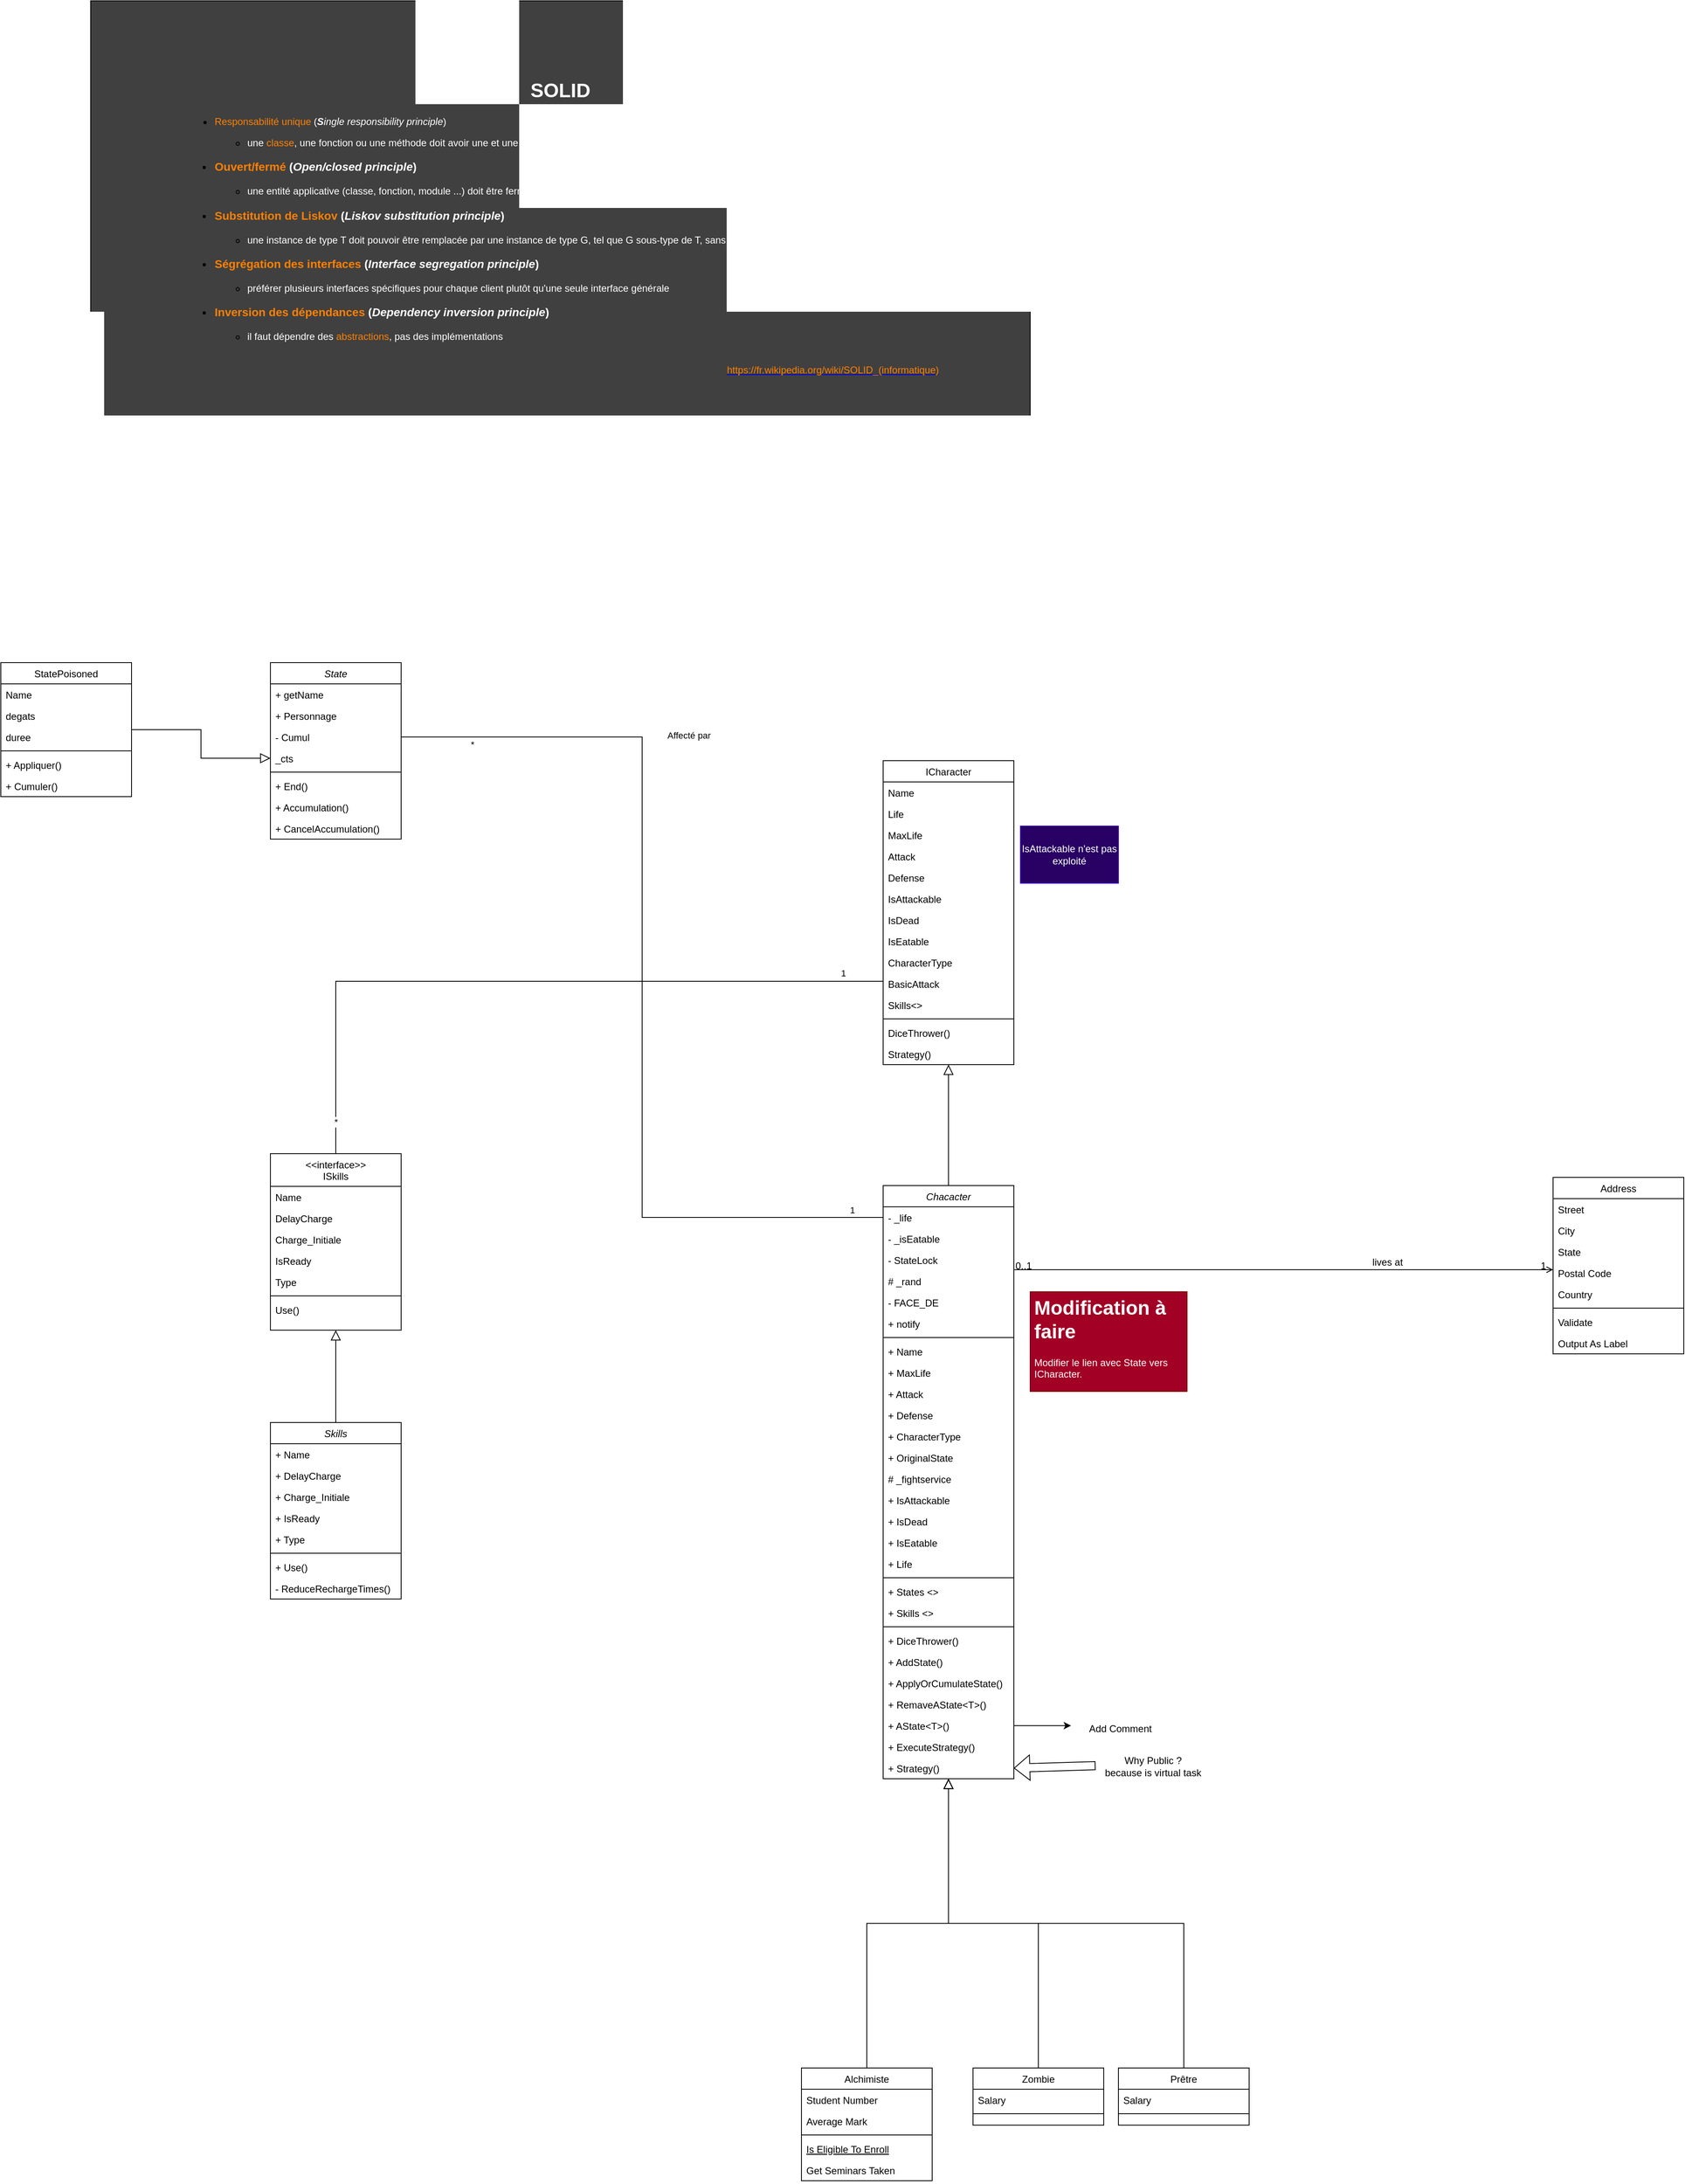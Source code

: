 <mxfile version="22.1.2" type="device">
  <diagram id="C5RBs43oDa-KdzZeNtuy" name="Page-1">
    <mxGraphModel dx="3836" dy="3455" grid="1" gridSize="10" guides="1" tooltips="1" connect="1" arrows="1" fold="1" page="1" pageScale="1" pageWidth="827" pageHeight="1169" math="0" shadow="0">
      <root>
        <mxCell id="WIyWlLk6GJQsqaUBKTNV-0" />
        <mxCell id="WIyWlLk6GJQsqaUBKTNV-1" parent="WIyWlLk6GJQsqaUBKTNV-0" />
        <mxCell id="AXBfavtcyhuS-jYSoyuH-62" value="" style="edgeStyle=orthogonalEdgeStyle;rounded=0;orthogonalLoop=1;jettySize=auto;html=1;endArrow=block;endFill=0;startArrow=none;startFill=0;endSize=10;" parent="WIyWlLk6GJQsqaUBKTNV-1" source="zkfFHV4jXpPFQw0GAbJ--0" target="AXBfavtcyhuS-jYSoyuH-56" edge="1">
          <mxGeometry relative="1" as="geometry" />
        </mxCell>
        <mxCell id="zkfFHV4jXpPFQw0GAbJ--0" value="Chacacter" style="swimlane;fontStyle=2;align=center;verticalAlign=top;childLayout=stackLayout;horizontal=1;startSize=26;horizontalStack=0;resizeParent=1;resizeLast=0;collapsible=1;marginBottom=0;rounded=0;shadow=0;strokeWidth=1;" parent="WIyWlLk6GJQsqaUBKTNV-1" vertex="1">
          <mxGeometry x="220" y="120" width="160" height="726" as="geometry">
            <mxRectangle x="230" y="140" width="160" height="26" as="alternateBounds" />
          </mxGeometry>
        </mxCell>
        <mxCell id="zkfFHV4jXpPFQw0GAbJ--1" value="- _life" style="text;align=left;verticalAlign=top;spacingLeft=4;spacingRight=4;overflow=hidden;rotatable=0;points=[[0,0.5],[1,0.5]];portConstraint=eastwest;" parent="zkfFHV4jXpPFQw0GAbJ--0" vertex="1">
          <mxGeometry y="26" width="160" height="26" as="geometry" />
        </mxCell>
        <mxCell id="zkfFHV4jXpPFQw0GAbJ--2" value="- _isEatable" style="text;align=left;verticalAlign=top;spacingLeft=4;spacingRight=4;overflow=hidden;rotatable=0;points=[[0,0.5],[1,0.5]];portConstraint=eastwest;rounded=0;shadow=0;html=0;" parent="zkfFHV4jXpPFQw0GAbJ--0" vertex="1">
          <mxGeometry y="52" width="160" height="26" as="geometry" />
        </mxCell>
        <mxCell id="zkfFHV4jXpPFQw0GAbJ--3" value="- StateLock " style="text;align=left;verticalAlign=top;spacingLeft=4;spacingRight=4;overflow=hidden;rotatable=0;points=[[0,0.5],[1,0.5]];portConstraint=eastwest;rounded=0;shadow=0;html=0;" parent="zkfFHV4jXpPFQw0GAbJ--0" vertex="1">
          <mxGeometry y="78" width="160" height="26" as="geometry" />
        </mxCell>
        <mxCell id="BHYBUzJ8okC1W6icyGcX-32" value="# _rand" style="text;align=left;verticalAlign=top;spacingLeft=4;spacingRight=4;overflow=hidden;rotatable=0;points=[[0,0.5],[1,0.5]];portConstraint=eastwest;rounded=0;shadow=0;html=0;" parent="zkfFHV4jXpPFQw0GAbJ--0" vertex="1">
          <mxGeometry y="104" width="160" height="26" as="geometry" />
        </mxCell>
        <mxCell id="BHYBUzJ8okC1W6icyGcX-33" value="- FACE_DE" style="text;align=left;verticalAlign=top;spacingLeft=4;spacingRight=4;overflow=hidden;rotatable=0;points=[[0,0.5],[1,0.5]];portConstraint=eastwest;rounded=0;shadow=0;html=0;" parent="zkfFHV4jXpPFQw0GAbJ--0" vertex="1">
          <mxGeometry y="130" width="160" height="26" as="geometry" />
        </mxCell>
        <mxCell id="BHYBUzJ8okC1W6icyGcX-34" value="+ notify" style="text;align=left;verticalAlign=top;spacingLeft=4;spacingRight=4;overflow=hidden;rotatable=0;points=[[0,0.5],[1,0.5]];portConstraint=eastwest;rounded=0;shadow=0;html=0;" parent="zkfFHV4jXpPFQw0GAbJ--0" vertex="1">
          <mxGeometry y="156" width="160" height="26" as="geometry" />
        </mxCell>
        <mxCell id="zkfFHV4jXpPFQw0GAbJ--4" value="" style="line;html=1;strokeWidth=1;align=left;verticalAlign=middle;spacingTop=-1;spacingLeft=3;spacingRight=3;rotatable=0;labelPosition=right;points=[];portConstraint=eastwest;" parent="zkfFHV4jXpPFQw0GAbJ--0" vertex="1">
          <mxGeometry y="182" width="160" height="8" as="geometry" />
        </mxCell>
        <mxCell id="BHYBUzJ8okC1W6icyGcX-35" value="+ Name" style="text;align=left;verticalAlign=top;spacingLeft=4;spacingRight=4;overflow=hidden;rotatable=0;points=[[0,0.5],[1,0.5]];portConstraint=eastwest;rounded=0;shadow=0;html=0;" parent="zkfFHV4jXpPFQw0GAbJ--0" vertex="1">
          <mxGeometry y="190" width="160" height="26" as="geometry" />
        </mxCell>
        <mxCell id="BHYBUzJ8okC1W6icyGcX-37" value="+ MaxLife" style="text;align=left;verticalAlign=top;spacingLeft=4;spacingRight=4;overflow=hidden;rotatable=0;points=[[0,0.5],[1,0.5]];portConstraint=eastwest;rounded=0;shadow=0;html=0;" parent="zkfFHV4jXpPFQw0GAbJ--0" vertex="1">
          <mxGeometry y="216" width="160" height="26" as="geometry" />
        </mxCell>
        <mxCell id="BHYBUzJ8okC1W6icyGcX-39" value="+ Attack" style="text;align=left;verticalAlign=top;spacingLeft=4;spacingRight=4;overflow=hidden;rotatable=0;points=[[0,0.5],[1,0.5]];portConstraint=eastwest;rounded=0;shadow=0;html=0;" parent="zkfFHV4jXpPFQw0GAbJ--0" vertex="1">
          <mxGeometry y="242" width="160" height="26" as="geometry" />
        </mxCell>
        <mxCell id="BHYBUzJ8okC1W6icyGcX-40" value="+ Defense" style="text;align=left;verticalAlign=top;spacingLeft=4;spacingRight=4;overflow=hidden;rotatable=0;points=[[0,0.5],[1,0.5]];portConstraint=eastwest;rounded=0;shadow=0;html=0;" parent="zkfFHV4jXpPFQw0GAbJ--0" vertex="1">
          <mxGeometry y="268" width="160" height="26" as="geometry" />
        </mxCell>
        <mxCell id="BHYBUzJ8okC1W6icyGcX-41" value="+ CharacterType" style="text;align=left;verticalAlign=top;spacingLeft=4;spacingRight=4;overflow=hidden;rotatable=0;points=[[0,0.5],[1,0.5]];portConstraint=eastwest;rounded=0;shadow=0;html=0;" parent="zkfFHV4jXpPFQw0GAbJ--0" vertex="1">
          <mxGeometry y="294" width="160" height="26" as="geometry" />
        </mxCell>
        <mxCell id="BHYBUzJ8okC1W6icyGcX-43" value="+ OriginalState" style="text;align=left;verticalAlign=top;spacingLeft=4;spacingRight=4;overflow=hidden;rotatable=0;points=[[0,0.5],[1,0.5]];portConstraint=eastwest;rounded=0;shadow=0;html=0;" parent="zkfFHV4jXpPFQw0GAbJ--0" vertex="1">
          <mxGeometry y="320" width="160" height="26" as="geometry" />
        </mxCell>
        <mxCell id="BHYBUzJ8okC1W6icyGcX-44" value="# _fightservice" style="text;align=left;verticalAlign=top;spacingLeft=4;spacingRight=4;overflow=hidden;rotatable=0;points=[[0,0.5],[1,0.5]];portConstraint=eastwest;rounded=0;shadow=0;html=0;" parent="zkfFHV4jXpPFQw0GAbJ--0" vertex="1">
          <mxGeometry y="346" width="160" height="26" as="geometry" />
        </mxCell>
        <mxCell id="BHYBUzJ8okC1W6icyGcX-45" value="+ IsAttackable" style="text;align=left;verticalAlign=top;spacingLeft=4;spacingRight=4;overflow=hidden;rotatable=0;points=[[0,0.5],[1,0.5]];portConstraint=eastwest;rounded=0;shadow=0;html=0;" parent="zkfFHV4jXpPFQw0GAbJ--0" vertex="1">
          <mxGeometry y="372" width="160" height="26" as="geometry" />
        </mxCell>
        <mxCell id="BHYBUzJ8okC1W6icyGcX-46" value="+ IsDead" style="text;align=left;verticalAlign=top;spacingLeft=4;spacingRight=4;overflow=hidden;rotatable=0;points=[[0,0.5],[1,0.5]];portConstraint=eastwest;rounded=0;shadow=0;html=0;" parent="zkfFHV4jXpPFQw0GAbJ--0" vertex="1">
          <mxGeometry y="398" width="160" height="26" as="geometry" />
        </mxCell>
        <mxCell id="BHYBUzJ8okC1W6icyGcX-47" value="+ IsEatable" style="text;align=left;verticalAlign=top;spacingLeft=4;spacingRight=4;overflow=hidden;rotatable=0;points=[[0,0.5],[1,0.5]];portConstraint=eastwest;rounded=0;shadow=0;html=0;" parent="zkfFHV4jXpPFQw0GAbJ--0" vertex="1">
          <mxGeometry y="424" width="160" height="26" as="geometry" />
        </mxCell>
        <mxCell id="BHYBUzJ8okC1W6icyGcX-48" value="+ Life" style="text;align=left;verticalAlign=top;spacingLeft=4;spacingRight=4;overflow=hidden;rotatable=0;points=[[0,0.5],[1,0.5]];portConstraint=eastwest;rounded=0;shadow=0;html=0;" parent="zkfFHV4jXpPFQw0GAbJ--0" vertex="1">
          <mxGeometry y="450" width="160" height="26" as="geometry" />
        </mxCell>
        <mxCell id="BHYBUzJ8okC1W6icyGcX-49" value="" style="line;html=1;strokeWidth=1;align=left;verticalAlign=middle;spacingTop=-1;spacingLeft=3;spacingRight=3;rotatable=0;labelPosition=right;points=[];portConstraint=eastwest;" parent="zkfFHV4jXpPFQw0GAbJ--0" vertex="1">
          <mxGeometry y="476" width="160" height="8" as="geometry" />
        </mxCell>
        <mxCell id="BHYBUzJ8okC1W6icyGcX-50" value="+ States &lt;&gt;" style="text;align=left;verticalAlign=top;spacingLeft=4;spacingRight=4;overflow=hidden;rotatable=0;points=[[0,0.5],[1,0.5]];portConstraint=eastwest;rounded=0;shadow=0;html=0;" parent="zkfFHV4jXpPFQw0GAbJ--0" vertex="1">
          <mxGeometry y="484" width="160" height="26" as="geometry" />
        </mxCell>
        <mxCell id="BHYBUzJ8okC1W6icyGcX-51" value="+ Skills &lt;&gt;" style="text;align=left;verticalAlign=top;spacingLeft=4;spacingRight=4;overflow=hidden;rotatable=0;points=[[0,0.5],[1,0.5]];portConstraint=eastwest;rounded=0;shadow=0;html=0;" parent="zkfFHV4jXpPFQw0GAbJ--0" vertex="1">
          <mxGeometry y="510" width="160" height="26" as="geometry" />
        </mxCell>
        <mxCell id="BHYBUzJ8okC1W6icyGcX-36" value="" style="line;html=1;strokeWidth=1;align=left;verticalAlign=middle;spacingTop=-1;spacingLeft=3;spacingRight=3;rotatable=0;labelPosition=right;points=[];portConstraint=eastwest;" parent="zkfFHV4jXpPFQw0GAbJ--0" vertex="1">
          <mxGeometry y="536" width="160" height="8" as="geometry" />
        </mxCell>
        <mxCell id="BHYBUzJ8okC1W6icyGcX-53" value="+ DiceThrower()" style="text;align=left;verticalAlign=top;spacingLeft=4;spacingRight=4;overflow=hidden;rotatable=0;points=[[0,0.5],[1,0.5]];portConstraint=eastwest;" parent="zkfFHV4jXpPFQw0GAbJ--0" vertex="1">
          <mxGeometry y="544" width="160" height="26" as="geometry" />
        </mxCell>
        <mxCell id="BHYBUzJ8okC1W6icyGcX-52" value="+ AddState()" style="text;align=left;verticalAlign=top;spacingLeft=4;spacingRight=4;overflow=hidden;rotatable=0;points=[[0,0.5],[1,0.5]];portConstraint=eastwest;rounded=0;shadow=0;html=0;" parent="zkfFHV4jXpPFQw0GAbJ--0" vertex="1">
          <mxGeometry y="570" width="160" height="26" as="geometry" />
        </mxCell>
        <mxCell id="BHYBUzJ8okC1W6icyGcX-54" value="+ ApplyOrCumulateState()" style="text;align=left;verticalAlign=top;spacingLeft=4;spacingRight=4;overflow=hidden;rotatable=0;points=[[0,0.5],[1,0.5]];portConstraint=eastwest;rounded=0;shadow=0;html=0;" parent="zkfFHV4jXpPFQw0GAbJ--0" vertex="1">
          <mxGeometry y="596" width="160" height="26" as="geometry" />
        </mxCell>
        <mxCell id="BHYBUzJ8okC1W6icyGcX-55" value="+ RemaveAState&lt;T&gt;()" style="text;align=left;verticalAlign=top;spacingLeft=4;spacingRight=4;overflow=hidden;rotatable=0;points=[[0,0.5],[1,0.5]];portConstraint=eastwest;rounded=0;shadow=0;html=0;" parent="zkfFHV4jXpPFQw0GAbJ--0" vertex="1">
          <mxGeometry y="622" width="160" height="26" as="geometry" />
        </mxCell>
        <mxCell id="BHYBUzJ8okC1W6icyGcX-56" value="+ AState&lt;T&gt;()" style="text;align=left;verticalAlign=top;spacingLeft=4;spacingRight=4;overflow=hidden;rotatable=0;points=[[0,0.5],[1,0.5]];portConstraint=eastwest;rounded=0;shadow=0;html=0;" parent="zkfFHV4jXpPFQw0GAbJ--0" vertex="1">
          <mxGeometry y="648" width="160" height="26" as="geometry" />
        </mxCell>
        <mxCell id="BHYBUzJ8okC1W6icyGcX-57" value="+ ExecuteStrategy()" style="text;align=left;verticalAlign=top;spacingLeft=4;spacingRight=4;overflow=hidden;rotatable=0;points=[[0,0.5],[1,0.5]];portConstraint=eastwest;rounded=0;shadow=0;html=0;" parent="zkfFHV4jXpPFQw0GAbJ--0" vertex="1">
          <mxGeometry y="674" width="160" height="26" as="geometry" />
        </mxCell>
        <mxCell id="BHYBUzJ8okC1W6icyGcX-58" value="+ Strategy()" style="text;align=left;verticalAlign=top;spacingLeft=4;spacingRight=4;overflow=hidden;rotatable=0;points=[[0,0.5],[1,0.5]];portConstraint=eastwest;rounded=0;shadow=0;html=0;" parent="zkfFHV4jXpPFQw0GAbJ--0" vertex="1">
          <mxGeometry y="700" width="160" height="26" as="geometry" />
        </mxCell>
        <mxCell id="zkfFHV4jXpPFQw0GAbJ--6" value="Alchimiste" style="swimlane;fontStyle=0;align=center;verticalAlign=top;childLayout=stackLayout;horizontal=1;startSize=26;horizontalStack=0;resizeParent=1;resizeLast=0;collapsible=1;marginBottom=0;rounded=0;shadow=0;strokeWidth=1;" parent="WIyWlLk6GJQsqaUBKTNV-1" vertex="1">
          <mxGeometry x="120" y="1200" width="160" height="138" as="geometry">
            <mxRectangle x="130" y="380" width="160" height="26" as="alternateBounds" />
          </mxGeometry>
        </mxCell>
        <mxCell id="zkfFHV4jXpPFQw0GAbJ--7" value="Student Number" style="text;align=left;verticalAlign=top;spacingLeft=4;spacingRight=4;overflow=hidden;rotatable=0;points=[[0,0.5],[1,0.5]];portConstraint=eastwest;" parent="zkfFHV4jXpPFQw0GAbJ--6" vertex="1">
          <mxGeometry y="26" width="160" height="26" as="geometry" />
        </mxCell>
        <mxCell id="zkfFHV4jXpPFQw0GAbJ--8" value="Average Mark" style="text;align=left;verticalAlign=top;spacingLeft=4;spacingRight=4;overflow=hidden;rotatable=0;points=[[0,0.5],[1,0.5]];portConstraint=eastwest;rounded=0;shadow=0;html=0;" parent="zkfFHV4jXpPFQw0GAbJ--6" vertex="1">
          <mxGeometry y="52" width="160" height="26" as="geometry" />
        </mxCell>
        <mxCell id="zkfFHV4jXpPFQw0GAbJ--9" value="" style="line;html=1;strokeWidth=1;align=left;verticalAlign=middle;spacingTop=-1;spacingLeft=3;spacingRight=3;rotatable=0;labelPosition=right;points=[];portConstraint=eastwest;" parent="zkfFHV4jXpPFQw0GAbJ--6" vertex="1">
          <mxGeometry y="78" width="160" height="8" as="geometry" />
        </mxCell>
        <mxCell id="zkfFHV4jXpPFQw0GAbJ--10" value="Is Eligible To Enroll" style="text;align=left;verticalAlign=top;spacingLeft=4;spacingRight=4;overflow=hidden;rotatable=0;points=[[0,0.5],[1,0.5]];portConstraint=eastwest;fontStyle=4" parent="zkfFHV4jXpPFQw0GAbJ--6" vertex="1">
          <mxGeometry y="86" width="160" height="26" as="geometry" />
        </mxCell>
        <mxCell id="zkfFHV4jXpPFQw0GAbJ--11" value="Get Seminars Taken" style="text;align=left;verticalAlign=top;spacingLeft=4;spacingRight=4;overflow=hidden;rotatable=0;points=[[0,0.5],[1,0.5]];portConstraint=eastwest;" parent="zkfFHV4jXpPFQw0GAbJ--6" vertex="1">
          <mxGeometry y="112" width="160" height="26" as="geometry" />
        </mxCell>
        <mxCell id="zkfFHV4jXpPFQw0GAbJ--12" value="" style="endArrow=block;endSize=10;endFill=0;shadow=0;strokeWidth=1;rounded=0;edgeStyle=elbowEdgeStyle;elbow=vertical;" parent="WIyWlLk6GJQsqaUBKTNV-1" source="zkfFHV4jXpPFQw0GAbJ--6" target="zkfFHV4jXpPFQw0GAbJ--0" edge="1">
          <mxGeometry width="160" relative="1" as="geometry">
            <mxPoint x="200" y="203" as="sourcePoint" />
            <mxPoint x="200" y="203" as="targetPoint" />
          </mxGeometry>
        </mxCell>
        <mxCell id="zkfFHV4jXpPFQw0GAbJ--13" value="Zombie" style="swimlane;fontStyle=0;align=center;verticalAlign=top;childLayout=stackLayout;horizontal=1;startSize=26;horizontalStack=0;resizeParent=1;resizeLast=0;collapsible=1;marginBottom=0;rounded=0;shadow=0;strokeWidth=1;" parent="WIyWlLk6GJQsqaUBKTNV-1" vertex="1">
          <mxGeometry x="330" y="1200" width="160" height="70" as="geometry">
            <mxRectangle x="340" y="380" width="170" height="26" as="alternateBounds" />
          </mxGeometry>
        </mxCell>
        <mxCell id="zkfFHV4jXpPFQw0GAbJ--14" value="Salary" style="text;align=left;verticalAlign=top;spacingLeft=4;spacingRight=4;overflow=hidden;rotatable=0;points=[[0,0.5],[1,0.5]];portConstraint=eastwest;" parent="zkfFHV4jXpPFQw0GAbJ--13" vertex="1">
          <mxGeometry y="26" width="160" height="26" as="geometry" />
        </mxCell>
        <mxCell id="zkfFHV4jXpPFQw0GAbJ--15" value="" style="line;html=1;strokeWidth=1;align=left;verticalAlign=middle;spacingTop=-1;spacingLeft=3;spacingRight=3;rotatable=0;labelPosition=right;points=[];portConstraint=eastwest;" parent="zkfFHV4jXpPFQw0GAbJ--13" vertex="1">
          <mxGeometry y="52" width="160" height="8" as="geometry" />
        </mxCell>
        <mxCell id="zkfFHV4jXpPFQw0GAbJ--16" value="" style="endArrow=block;endSize=10;endFill=0;shadow=0;strokeWidth=1;rounded=0;edgeStyle=elbowEdgeStyle;elbow=vertical;" parent="WIyWlLk6GJQsqaUBKTNV-1" source="zkfFHV4jXpPFQw0GAbJ--13" target="zkfFHV4jXpPFQw0GAbJ--0" edge="1">
          <mxGeometry width="160" relative="1" as="geometry">
            <mxPoint x="210" y="373" as="sourcePoint" />
            <mxPoint x="310" y="271" as="targetPoint" />
          </mxGeometry>
        </mxCell>
        <mxCell id="zkfFHV4jXpPFQw0GAbJ--17" value="Address" style="swimlane;fontStyle=0;align=center;verticalAlign=top;childLayout=stackLayout;horizontal=1;startSize=26;horizontalStack=0;resizeParent=1;resizeLast=0;collapsible=1;marginBottom=0;rounded=0;shadow=0;strokeWidth=1;" parent="WIyWlLk6GJQsqaUBKTNV-1" vertex="1">
          <mxGeometry x="1040" y="110" width="160" height="216" as="geometry">
            <mxRectangle x="550" y="140" width="160" height="26" as="alternateBounds" />
          </mxGeometry>
        </mxCell>
        <mxCell id="zkfFHV4jXpPFQw0GAbJ--18" value="Street" style="text;align=left;verticalAlign=top;spacingLeft=4;spacingRight=4;overflow=hidden;rotatable=0;points=[[0,0.5],[1,0.5]];portConstraint=eastwest;" parent="zkfFHV4jXpPFQw0GAbJ--17" vertex="1">
          <mxGeometry y="26" width="160" height="26" as="geometry" />
        </mxCell>
        <mxCell id="zkfFHV4jXpPFQw0GAbJ--19" value="City" style="text;align=left;verticalAlign=top;spacingLeft=4;spacingRight=4;overflow=hidden;rotatable=0;points=[[0,0.5],[1,0.5]];portConstraint=eastwest;rounded=0;shadow=0;html=0;" parent="zkfFHV4jXpPFQw0GAbJ--17" vertex="1">
          <mxGeometry y="52" width="160" height="26" as="geometry" />
        </mxCell>
        <mxCell id="zkfFHV4jXpPFQw0GAbJ--20" value="State" style="text;align=left;verticalAlign=top;spacingLeft=4;spacingRight=4;overflow=hidden;rotatable=0;points=[[0,0.5],[1,0.5]];portConstraint=eastwest;rounded=0;shadow=0;html=0;" parent="zkfFHV4jXpPFQw0GAbJ--17" vertex="1">
          <mxGeometry y="78" width="160" height="26" as="geometry" />
        </mxCell>
        <mxCell id="zkfFHV4jXpPFQw0GAbJ--21" value="Postal Code" style="text;align=left;verticalAlign=top;spacingLeft=4;spacingRight=4;overflow=hidden;rotatable=0;points=[[0,0.5],[1,0.5]];portConstraint=eastwest;rounded=0;shadow=0;html=0;" parent="zkfFHV4jXpPFQw0GAbJ--17" vertex="1">
          <mxGeometry y="104" width="160" height="26" as="geometry" />
        </mxCell>
        <mxCell id="zkfFHV4jXpPFQw0GAbJ--22" value="Country" style="text;align=left;verticalAlign=top;spacingLeft=4;spacingRight=4;overflow=hidden;rotatable=0;points=[[0,0.5],[1,0.5]];portConstraint=eastwest;rounded=0;shadow=0;html=0;" parent="zkfFHV4jXpPFQw0GAbJ--17" vertex="1">
          <mxGeometry y="130" width="160" height="26" as="geometry" />
        </mxCell>
        <mxCell id="zkfFHV4jXpPFQw0GAbJ--23" value="" style="line;html=1;strokeWidth=1;align=left;verticalAlign=middle;spacingTop=-1;spacingLeft=3;spacingRight=3;rotatable=0;labelPosition=right;points=[];portConstraint=eastwest;" parent="zkfFHV4jXpPFQw0GAbJ--17" vertex="1">
          <mxGeometry y="156" width="160" height="8" as="geometry" />
        </mxCell>
        <mxCell id="zkfFHV4jXpPFQw0GAbJ--24" value="Validate" style="text;align=left;verticalAlign=top;spacingLeft=4;spacingRight=4;overflow=hidden;rotatable=0;points=[[0,0.5],[1,0.5]];portConstraint=eastwest;" parent="zkfFHV4jXpPFQw0GAbJ--17" vertex="1">
          <mxGeometry y="164" width="160" height="26" as="geometry" />
        </mxCell>
        <mxCell id="zkfFHV4jXpPFQw0GAbJ--25" value="Output As Label" style="text;align=left;verticalAlign=top;spacingLeft=4;spacingRight=4;overflow=hidden;rotatable=0;points=[[0,0.5],[1,0.5]];portConstraint=eastwest;" parent="zkfFHV4jXpPFQw0GAbJ--17" vertex="1">
          <mxGeometry y="190" width="160" height="26" as="geometry" />
        </mxCell>
        <mxCell id="zkfFHV4jXpPFQw0GAbJ--26" value="" style="endArrow=open;shadow=0;strokeWidth=1;rounded=0;endFill=1;edgeStyle=elbowEdgeStyle;elbow=vertical;" parent="WIyWlLk6GJQsqaUBKTNV-1" source="zkfFHV4jXpPFQw0GAbJ--0" target="zkfFHV4jXpPFQw0GAbJ--17" edge="1">
          <mxGeometry x="0.5" y="41" relative="1" as="geometry">
            <mxPoint x="380" y="192" as="sourcePoint" />
            <mxPoint x="540" y="192" as="targetPoint" />
            <mxPoint x="-40" y="32" as="offset" />
          </mxGeometry>
        </mxCell>
        <mxCell id="zkfFHV4jXpPFQw0GAbJ--27" value="0..1" style="resizable=0;align=left;verticalAlign=bottom;labelBackgroundColor=none;fontSize=12;" parent="zkfFHV4jXpPFQw0GAbJ--26" connectable="0" vertex="1">
          <mxGeometry x="-1" relative="1" as="geometry">
            <mxPoint y="4" as="offset" />
          </mxGeometry>
        </mxCell>
        <mxCell id="zkfFHV4jXpPFQw0GAbJ--28" value="1" style="resizable=0;align=right;verticalAlign=bottom;labelBackgroundColor=none;fontSize=12;" parent="zkfFHV4jXpPFQw0GAbJ--26" connectable="0" vertex="1">
          <mxGeometry x="1" relative="1" as="geometry">
            <mxPoint x="-7" y="4" as="offset" />
          </mxGeometry>
        </mxCell>
        <mxCell id="zkfFHV4jXpPFQw0GAbJ--29" value="lives at" style="text;html=1;resizable=0;points=[];;align=center;verticalAlign=middle;labelBackgroundColor=none;rounded=0;shadow=0;strokeWidth=1;fontSize=12;" parent="zkfFHV4jXpPFQw0GAbJ--26" vertex="1" connectable="0">
          <mxGeometry x="0.5" y="49" relative="1" as="geometry">
            <mxPoint x="-38" y="40" as="offset" />
          </mxGeometry>
        </mxCell>
        <mxCell id="AXBfavtcyhuS-jYSoyuH-0" value="Prêtre" style="swimlane;fontStyle=0;align=center;verticalAlign=top;childLayout=stackLayout;horizontal=1;startSize=26;horizontalStack=0;resizeParent=1;resizeLast=0;collapsible=1;marginBottom=0;rounded=0;shadow=0;strokeWidth=1;" parent="WIyWlLk6GJQsqaUBKTNV-1" vertex="1">
          <mxGeometry x="508" y="1200" width="160" height="70" as="geometry">
            <mxRectangle x="340" y="380" width="170" height="26" as="alternateBounds" />
          </mxGeometry>
        </mxCell>
        <mxCell id="AXBfavtcyhuS-jYSoyuH-1" value="Salary" style="text;align=left;verticalAlign=top;spacingLeft=4;spacingRight=4;overflow=hidden;rotatable=0;points=[[0,0.5],[1,0.5]];portConstraint=eastwest;" parent="AXBfavtcyhuS-jYSoyuH-0" vertex="1">
          <mxGeometry y="26" width="160" height="26" as="geometry" />
        </mxCell>
        <mxCell id="AXBfavtcyhuS-jYSoyuH-2" value="" style="line;html=1;strokeWidth=1;align=left;verticalAlign=middle;spacingTop=-1;spacingLeft=3;spacingRight=3;rotatable=0;labelPosition=right;points=[];portConstraint=eastwest;" parent="AXBfavtcyhuS-jYSoyuH-0" vertex="1">
          <mxGeometry y="52" width="160" height="8" as="geometry" />
        </mxCell>
        <mxCell id="AXBfavtcyhuS-jYSoyuH-6" value="" style="endArrow=block;endSize=10;endFill=0;shadow=0;strokeWidth=1;rounded=0;edgeStyle=elbowEdgeStyle;elbow=vertical;exitX=0.5;exitY=0;exitDx=0;exitDy=0;entryX=0.5;entryY=1;entryDx=0;entryDy=0;" parent="WIyWlLk6GJQsqaUBKTNV-1" source="AXBfavtcyhuS-jYSoyuH-0" target="zkfFHV4jXpPFQw0GAbJ--0" edge="1">
          <mxGeometry width="160" relative="1" as="geometry">
            <mxPoint x="590" y="360" as="sourcePoint" />
            <mxPoint x="300" y="258" as="targetPoint" />
          </mxGeometry>
        </mxCell>
        <mxCell id="AXBfavtcyhuS-jYSoyuH-9" value="&lt;&lt;interface&gt;&gt;&#xa;ISkills" style="swimlane;fontStyle=0;align=center;verticalAlign=top;childLayout=stackLayout;horizontal=1;startSize=40;horizontalStack=0;resizeParent=1;resizeLast=0;collapsible=1;marginBottom=0;rounded=0;shadow=0;strokeWidth=1;" parent="WIyWlLk6GJQsqaUBKTNV-1" vertex="1">
          <mxGeometry x="-530" y="81" width="160" height="216" as="geometry">
            <mxRectangle x="550" y="140" width="160" height="26" as="alternateBounds" />
          </mxGeometry>
        </mxCell>
        <mxCell id="AXBfavtcyhuS-jYSoyuH-10" value="Name" style="text;align=left;verticalAlign=top;spacingLeft=4;spacingRight=4;overflow=hidden;rotatable=0;points=[[0,0.5],[1,0.5]];portConstraint=eastwest;" parent="AXBfavtcyhuS-jYSoyuH-9" vertex="1">
          <mxGeometry y="40" width="160" height="26" as="geometry" />
        </mxCell>
        <mxCell id="AXBfavtcyhuS-jYSoyuH-11" value="DelayCharge" style="text;align=left;verticalAlign=top;spacingLeft=4;spacingRight=4;overflow=hidden;rotatable=0;points=[[0,0.5],[1,0.5]];portConstraint=eastwest;rounded=0;shadow=0;html=0;" parent="AXBfavtcyhuS-jYSoyuH-9" vertex="1">
          <mxGeometry y="66" width="160" height="26" as="geometry" />
        </mxCell>
        <mxCell id="AXBfavtcyhuS-jYSoyuH-12" value="Charge_Initiale" style="text;align=left;verticalAlign=top;spacingLeft=4;spacingRight=4;overflow=hidden;rotatable=0;points=[[0,0.5],[1,0.5]];portConstraint=eastwest;rounded=0;shadow=0;html=0;" parent="AXBfavtcyhuS-jYSoyuH-9" vertex="1">
          <mxGeometry y="92" width="160" height="26" as="geometry" />
        </mxCell>
        <mxCell id="AXBfavtcyhuS-jYSoyuH-13" value="IsReady" style="text;align=left;verticalAlign=top;spacingLeft=4;spacingRight=4;overflow=hidden;rotatable=0;points=[[0,0.5],[1,0.5]];portConstraint=eastwest;rounded=0;shadow=0;html=0;" parent="AXBfavtcyhuS-jYSoyuH-9" vertex="1">
          <mxGeometry y="118" width="160" height="26" as="geometry" />
        </mxCell>
        <mxCell id="AXBfavtcyhuS-jYSoyuH-34" value="Type" style="text;align=left;verticalAlign=top;spacingLeft=4;spacingRight=4;overflow=hidden;rotatable=0;points=[[0,0.5],[1,0.5]];portConstraint=eastwest;rounded=0;shadow=0;html=0;" parent="AXBfavtcyhuS-jYSoyuH-9" vertex="1">
          <mxGeometry y="144" width="160" height="26" as="geometry" />
        </mxCell>
        <mxCell id="AXBfavtcyhuS-jYSoyuH-15" value="" style="line;html=1;strokeWidth=1;align=left;verticalAlign=middle;spacingTop=-1;spacingLeft=3;spacingRight=3;rotatable=0;labelPosition=right;points=[];portConstraint=eastwest;" parent="AXBfavtcyhuS-jYSoyuH-9" vertex="1">
          <mxGeometry y="170" width="160" height="8" as="geometry" />
        </mxCell>
        <mxCell id="AXBfavtcyhuS-jYSoyuH-35" value="Use()" style="text;align=left;verticalAlign=top;spacingLeft=4;spacingRight=4;overflow=hidden;rotatable=0;points=[[0,0.5],[1,0.5]];portConstraint=eastwest;rounded=0;shadow=0;html=0;" parent="AXBfavtcyhuS-jYSoyuH-9" vertex="1">
          <mxGeometry y="178" width="160" height="26" as="geometry" />
        </mxCell>
        <mxCell id="AXBfavtcyhuS-jYSoyuH-18" style="edgeStyle=orthogonalEdgeStyle;rounded=0;orthogonalLoop=1;jettySize=auto;html=1;entryX=0;entryY=0.5;entryDx=0;entryDy=0;endArrow=none;endFill=0;exitX=0.5;exitY=0;exitDx=0;exitDy=0;" parent="WIyWlLk6GJQsqaUBKTNV-1" source="AXBfavtcyhuS-jYSoyuH-9" target="BHYBUzJ8okC1W6icyGcX-24" edge="1">
          <mxGeometry relative="1" as="geometry">
            <Array as="points">
              <mxPoint x="-450" y="-130" />
              <mxPoint x="220" y="-130" />
            </Array>
          </mxGeometry>
        </mxCell>
        <mxCell id="AXBfavtcyhuS-jYSoyuH-19" value="1" style="edgeLabel;html=1;align=center;verticalAlign=middle;resizable=0;points=[];" parent="AXBfavtcyhuS-jYSoyuH-18" vertex="1" connectable="0">
          <mxGeometry x="0.882" y="1" relative="1" as="geometry">
            <mxPoint y="-9" as="offset" />
          </mxGeometry>
        </mxCell>
        <mxCell id="AXBfavtcyhuS-jYSoyuH-20" value="*" style="edgeLabel;html=1;align=center;verticalAlign=middle;resizable=0;points=[];" parent="AXBfavtcyhuS-jYSoyuH-18" vertex="1" connectable="0">
          <mxGeometry x="-0.884" relative="1" as="geometry">
            <mxPoint y="12" as="offset" />
          </mxGeometry>
        </mxCell>
        <mxCell id="AXBfavtcyhuS-jYSoyuH-21" value="State" style="swimlane;fontStyle=2;align=center;verticalAlign=top;childLayout=stackLayout;horizontal=1;startSize=26;horizontalStack=0;resizeParent=1;resizeLast=0;collapsible=1;marginBottom=0;rounded=0;shadow=0;strokeWidth=1;" parent="WIyWlLk6GJQsqaUBKTNV-1" vertex="1">
          <mxGeometry x="-530" y="-520" width="160" height="216" as="geometry">
            <mxRectangle x="550" y="140" width="160" height="26" as="alternateBounds" />
          </mxGeometry>
        </mxCell>
        <mxCell id="AXBfavtcyhuS-jYSoyuH-22" value="+ getName" style="text;align=left;verticalAlign=top;spacingLeft=4;spacingRight=4;overflow=hidden;rotatable=0;points=[[0,0.5],[1,0.5]];portConstraint=eastwest;" parent="AXBfavtcyhuS-jYSoyuH-21" vertex="1">
          <mxGeometry y="26" width="160" height="26" as="geometry" />
        </mxCell>
        <mxCell id="AXBfavtcyhuS-jYSoyuH-23" value="+ Personnage" style="text;align=left;verticalAlign=top;spacingLeft=4;spacingRight=4;overflow=hidden;rotatable=0;points=[[0,0.5],[1,0.5]];portConstraint=eastwest;rounded=0;shadow=0;html=0;" parent="AXBfavtcyhuS-jYSoyuH-21" vertex="1">
          <mxGeometry y="52" width="160" height="26" as="geometry" />
        </mxCell>
        <mxCell id="AXBfavtcyhuS-jYSoyuH-24" value="- Cumul" style="text;align=left;verticalAlign=top;spacingLeft=4;spacingRight=4;overflow=hidden;rotatable=0;points=[[0,0.5],[1,0.5]];portConstraint=eastwest;rounded=0;shadow=0;html=0;" parent="AXBfavtcyhuS-jYSoyuH-21" vertex="1">
          <mxGeometry y="78" width="160" height="26" as="geometry" />
        </mxCell>
        <mxCell id="AXBfavtcyhuS-jYSoyuH-25" value="_cts" style="text;align=left;verticalAlign=top;spacingLeft=4;spacingRight=4;overflow=hidden;rotatable=0;points=[[0,0.5],[1,0.5]];portConstraint=eastwest;rounded=0;shadow=0;html=0;" parent="AXBfavtcyhuS-jYSoyuH-21" vertex="1">
          <mxGeometry y="104" width="160" height="26" as="geometry" />
        </mxCell>
        <mxCell id="AXBfavtcyhuS-jYSoyuH-27" value="" style="line;html=1;strokeWidth=1;align=left;verticalAlign=middle;spacingTop=-1;spacingLeft=3;spacingRight=3;rotatable=0;labelPosition=right;points=[];portConstraint=eastwest;" parent="AXBfavtcyhuS-jYSoyuH-21" vertex="1">
          <mxGeometry y="130" width="160" height="8" as="geometry" />
        </mxCell>
        <mxCell id="AXBfavtcyhuS-jYSoyuH-28" value="+ End()" style="text;align=left;verticalAlign=top;spacingLeft=4;spacingRight=4;overflow=hidden;rotatable=0;points=[[0,0.5],[1,0.5]];portConstraint=eastwest;" parent="AXBfavtcyhuS-jYSoyuH-21" vertex="1">
          <mxGeometry y="138" width="160" height="26" as="geometry" />
        </mxCell>
        <mxCell id="BHYBUzJ8okC1W6icyGcX-16" value="+ Accumulation()" style="text;align=left;verticalAlign=top;spacingLeft=4;spacingRight=4;overflow=hidden;rotatable=0;points=[[0,0.5],[1,0.5]];portConstraint=eastwest;" parent="AXBfavtcyhuS-jYSoyuH-21" vertex="1">
          <mxGeometry y="164" width="160" height="26" as="geometry" />
        </mxCell>
        <mxCell id="AXBfavtcyhuS-jYSoyuH-29" value="+ CancelAccumulation()" style="text;align=left;verticalAlign=top;spacingLeft=4;spacingRight=4;overflow=hidden;rotatable=0;points=[[0,0.5],[1,0.5]];portConstraint=eastwest;" parent="AXBfavtcyhuS-jYSoyuH-21" vertex="1">
          <mxGeometry y="190" width="160" height="26" as="geometry" />
        </mxCell>
        <mxCell id="AXBfavtcyhuS-jYSoyuH-30" style="edgeStyle=orthogonalEdgeStyle;rounded=0;orthogonalLoop=1;jettySize=auto;html=1;entryX=0;entryY=0.5;entryDx=0;entryDy=0;endArrow=none;endFill=0;" parent="WIyWlLk6GJQsqaUBKTNV-1" source="AXBfavtcyhuS-jYSoyuH-24" target="zkfFHV4jXpPFQw0GAbJ--1" edge="1">
          <mxGeometry relative="1" as="geometry" />
        </mxCell>
        <mxCell id="AXBfavtcyhuS-jYSoyuH-31" value="1" style="edgeLabel;html=1;align=center;verticalAlign=middle;resizable=0;points=[];" parent="AXBfavtcyhuS-jYSoyuH-30" vertex="1" connectable="0">
          <mxGeometry x="0.918" relative="1" as="geometry">
            <mxPoint x="10" y="-9" as="offset" />
          </mxGeometry>
        </mxCell>
        <mxCell id="AXBfavtcyhuS-jYSoyuH-32" value="*" style="edgeLabel;html=1;align=center;verticalAlign=middle;resizable=0;points=[];" parent="AXBfavtcyhuS-jYSoyuH-30" vertex="1" connectable="0">
          <mxGeometry x="-0.828" y="1" relative="1" as="geometry">
            <mxPoint x="-15" y="10" as="offset" />
          </mxGeometry>
        </mxCell>
        <mxCell id="BHYBUzJ8okC1W6icyGcX-0" value="Affecté par" style="edgeLabel;html=1;align=center;verticalAlign=middle;resizable=0;points=[];" parent="AXBfavtcyhuS-jYSoyuH-30" vertex="1" connectable="0">
          <mxGeometry x="-0.488" y="6" relative="1" as="geometry">
            <mxPoint x="51" y="-9" as="offset" />
          </mxGeometry>
        </mxCell>
        <mxCell id="AXBfavtcyhuS-jYSoyuH-37" value="Skills" style="swimlane;fontStyle=2;align=center;verticalAlign=top;childLayout=stackLayout;horizontal=1;startSize=26;horizontalStack=0;resizeParent=1;resizeLast=0;collapsible=1;marginBottom=0;rounded=0;shadow=0;strokeWidth=1;" parent="WIyWlLk6GJQsqaUBKTNV-1" vertex="1">
          <mxGeometry x="-530" y="410" width="160" height="216" as="geometry">
            <mxRectangle x="550" y="140" width="160" height="26" as="alternateBounds" />
          </mxGeometry>
        </mxCell>
        <mxCell id="AXBfavtcyhuS-jYSoyuH-38" value="+ Name" style="text;align=left;verticalAlign=top;spacingLeft=4;spacingRight=4;overflow=hidden;rotatable=0;points=[[0,0.5],[1,0.5]];portConstraint=eastwest;" parent="AXBfavtcyhuS-jYSoyuH-37" vertex="1">
          <mxGeometry y="26" width="160" height="26" as="geometry" />
        </mxCell>
        <mxCell id="AXBfavtcyhuS-jYSoyuH-39" value="+ DelayCharge" style="text;align=left;verticalAlign=top;spacingLeft=4;spacingRight=4;overflow=hidden;rotatable=0;points=[[0,0.5],[1,0.5]];portConstraint=eastwest;rounded=0;shadow=0;html=0;" parent="AXBfavtcyhuS-jYSoyuH-37" vertex="1">
          <mxGeometry y="52" width="160" height="26" as="geometry" />
        </mxCell>
        <mxCell id="AXBfavtcyhuS-jYSoyuH-40" value="+ Charge_Initiale" style="text;align=left;verticalAlign=top;spacingLeft=4;spacingRight=4;overflow=hidden;rotatable=0;points=[[0,0.5],[1,0.5]];portConstraint=eastwest;rounded=0;shadow=0;html=0;" parent="AXBfavtcyhuS-jYSoyuH-37" vertex="1">
          <mxGeometry y="78" width="160" height="26" as="geometry" />
        </mxCell>
        <mxCell id="AXBfavtcyhuS-jYSoyuH-41" value="+ IsReady" style="text;align=left;verticalAlign=top;spacingLeft=4;spacingRight=4;overflow=hidden;rotatable=0;points=[[0,0.5],[1,0.5]];portConstraint=eastwest;rounded=0;shadow=0;html=0;" parent="AXBfavtcyhuS-jYSoyuH-37" vertex="1">
          <mxGeometry y="104" width="160" height="26" as="geometry" />
        </mxCell>
        <mxCell id="BHYBUzJ8okC1W6icyGcX-17" value="+ Type" style="text;align=left;verticalAlign=top;spacingLeft=4;spacingRight=4;overflow=hidden;rotatable=0;points=[[0,0.5],[1,0.5]];portConstraint=eastwest;rounded=0;shadow=0;html=0;" parent="AXBfavtcyhuS-jYSoyuH-37" vertex="1">
          <mxGeometry y="130" width="160" height="26" as="geometry" />
        </mxCell>
        <mxCell id="AXBfavtcyhuS-jYSoyuH-43" value="" style="line;html=1;strokeWidth=1;align=left;verticalAlign=middle;spacingTop=-1;spacingLeft=3;spacingRight=3;rotatable=0;labelPosition=right;points=[];portConstraint=eastwest;" parent="AXBfavtcyhuS-jYSoyuH-37" vertex="1">
          <mxGeometry y="156" width="160" height="8" as="geometry" />
        </mxCell>
        <mxCell id="AXBfavtcyhuS-jYSoyuH-42" value="+ Use()" style="text;align=left;verticalAlign=top;spacingLeft=4;spacingRight=4;overflow=hidden;rotatable=0;points=[[0,0.5],[1,0.5]];portConstraint=eastwest;rounded=0;shadow=0;html=0;" parent="AXBfavtcyhuS-jYSoyuH-37" vertex="1">
          <mxGeometry y="164" width="160" height="26" as="geometry" />
        </mxCell>
        <mxCell id="BHYBUzJ8okC1W6icyGcX-18" value="- ReduceRechargeTimes()" style="text;align=left;verticalAlign=top;spacingLeft=4;spacingRight=4;overflow=hidden;rotatable=0;points=[[0,0.5],[1,0.5]];portConstraint=eastwest;rounded=0;shadow=0;html=0;" parent="AXBfavtcyhuS-jYSoyuH-37" vertex="1">
          <mxGeometry y="190" width="160" height="26" as="geometry" />
        </mxCell>
        <mxCell id="AXBfavtcyhuS-jYSoyuH-54" style="edgeStyle=orthogonalEdgeStyle;rounded=0;orthogonalLoop=1;jettySize=auto;html=1;entryX=0.5;entryY=1;entryDx=0;entryDy=0;endArrow=block;endFill=0;strokeWidth=1;endSize=10;exitX=0.5;exitY=0;exitDx=0;exitDy=0;" parent="WIyWlLk6GJQsqaUBKTNV-1" source="AXBfavtcyhuS-jYSoyuH-37" target="AXBfavtcyhuS-jYSoyuH-9" edge="1">
          <mxGeometry relative="1" as="geometry" />
        </mxCell>
        <mxCell id="AXBfavtcyhuS-jYSoyuH-56" value="ICharacter" style="swimlane;fontStyle=0;align=center;verticalAlign=top;childLayout=stackLayout;horizontal=1;startSize=26;horizontalStack=0;resizeParent=1;resizeLast=0;collapsible=1;marginBottom=0;rounded=0;shadow=0;strokeWidth=1;" parent="WIyWlLk6GJQsqaUBKTNV-1" vertex="1">
          <mxGeometry x="220" y="-400" width="160" height="372" as="geometry">
            <mxRectangle x="230" y="140" width="160" height="26" as="alternateBounds" />
          </mxGeometry>
        </mxCell>
        <mxCell id="AXBfavtcyhuS-jYSoyuH-57" value="Name" style="text;align=left;verticalAlign=top;spacingLeft=4;spacingRight=4;overflow=hidden;rotatable=0;points=[[0,0.5],[1,0.5]];portConstraint=eastwest;" parent="AXBfavtcyhuS-jYSoyuH-56" vertex="1">
          <mxGeometry y="26" width="160" height="26" as="geometry" />
        </mxCell>
        <mxCell id="AXBfavtcyhuS-jYSoyuH-58" value="Life" style="text;align=left;verticalAlign=top;spacingLeft=4;spacingRight=4;overflow=hidden;rotatable=0;points=[[0,0.5],[1,0.5]];portConstraint=eastwest;rounded=0;shadow=0;html=0;" parent="AXBfavtcyhuS-jYSoyuH-56" vertex="1">
          <mxGeometry y="52" width="160" height="26" as="geometry" />
        </mxCell>
        <mxCell id="AXBfavtcyhuS-jYSoyuH-59" value="MaxLife" style="text;align=left;verticalAlign=top;spacingLeft=4;spacingRight=4;overflow=hidden;rotatable=0;points=[[0,0.5],[1,0.5]];portConstraint=eastwest;rounded=0;shadow=0;html=0;" parent="AXBfavtcyhuS-jYSoyuH-56" vertex="1">
          <mxGeometry y="78" width="160" height="26" as="geometry" />
        </mxCell>
        <mxCell id="BHYBUzJ8okC1W6icyGcX-19" value="Attack" style="text;align=left;verticalAlign=top;spacingLeft=4;spacingRight=4;overflow=hidden;rotatable=0;points=[[0,0.5],[1,0.5]];portConstraint=eastwest;rounded=0;shadow=0;html=0;" parent="AXBfavtcyhuS-jYSoyuH-56" vertex="1">
          <mxGeometry y="104" width="160" height="26" as="geometry" />
        </mxCell>
        <mxCell id="BHYBUzJ8okC1W6icyGcX-20" value="Defense" style="text;align=left;verticalAlign=top;spacingLeft=4;spacingRight=4;overflow=hidden;rotatable=0;points=[[0,0.5],[1,0.5]];portConstraint=eastwest;rounded=0;shadow=0;html=0;" parent="AXBfavtcyhuS-jYSoyuH-56" vertex="1">
          <mxGeometry y="130" width="160" height="26" as="geometry" />
        </mxCell>
        <mxCell id="BHYBUzJ8okC1W6icyGcX-21" value="IsAttackable" style="text;align=left;verticalAlign=top;spacingLeft=4;spacingRight=4;overflow=hidden;rotatable=0;points=[[0,0.5],[1,0.5]];portConstraint=eastwest;rounded=0;shadow=0;html=0;" parent="AXBfavtcyhuS-jYSoyuH-56" vertex="1">
          <mxGeometry y="156" width="160" height="26" as="geometry" />
        </mxCell>
        <mxCell id="BHYBUzJ8okC1W6icyGcX-22" value="IsDead" style="text;align=left;verticalAlign=top;spacingLeft=4;spacingRight=4;overflow=hidden;rotatable=0;points=[[0,0.5],[1,0.5]];portConstraint=eastwest;" parent="AXBfavtcyhuS-jYSoyuH-56" vertex="1">
          <mxGeometry y="182" width="160" height="26" as="geometry" />
        </mxCell>
        <mxCell id="AXBfavtcyhuS-jYSoyuH-61" value="IsEatable" style="text;align=left;verticalAlign=top;spacingLeft=4;spacingRight=4;overflow=hidden;rotatable=0;points=[[0,0.5],[1,0.5]];portConstraint=eastwest;" parent="AXBfavtcyhuS-jYSoyuH-56" vertex="1">
          <mxGeometry y="208" width="160" height="26" as="geometry" />
        </mxCell>
        <mxCell id="BHYBUzJ8okC1W6icyGcX-23" value="CharacterType" style="text;align=left;verticalAlign=top;spacingLeft=4;spacingRight=4;overflow=hidden;rotatable=0;points=[[0,0.5],[1,0.5]];portConstraint=eastwest;" parent="AXBfavtcyhuS-jYSoyuH-56" vertex="1">
          <mxGeometry y="234" width="160" height="26" as="geometry" />
        </mxCell>
        <mxCell id="BHYBUzJ8okC1W6icyGcX-24" value="BasicAttack" style="text;align=left;verticalAlign=top;spacingLeft=4;spacingRight=4;overflow=hidden;rotatable=0;points=[[0,0.5],[1,0.5]];portConstraint=eastwest;" parent="AXBfavtcyhuS-jYSoyuH-56" vertex="1">
          <mxGeometry y="260" width="160" height="26" as="geometry" />
        </mxCell>
        <mxCell id="BHYBUzJ8okC1W6icyGcX-27" value="Skills&lt;&gt;" style="text;align=left;verticalAlign=top;spacingLeft=4;spacingRight=4;overflow=hidden;rotatable=0;points=[[0,0.5],[1,0.5]];portConstraint=eastwest;" parent="AXBfavtcyhuS-jYSoyuH-56" vertex="1">
          <mxGeometry y="286" width="160" height="26" as="geometry" />
        </mxCell>
        <mxCell id="BHYBUzJ8okC1W6icyGcX-26" value="" style="line;html=1;strokeWidth=1;align=left;verticalAlign=middle;spacingTop=-1;spacingLeft=3;spacingRight=3;rotatable=0;labelPosition=right;points=[];portConstraint=eastwest;" parent="AXBfavtcyhuS-jYSoyuH-56" vertex="1">
          <mxGeometry y="312" width="160" height="8" as="geometry" />
        </mxCell>
        <mxCell id="BHYBUzJ8okC1W6icyGcX-28" value="DiceThrower()" style="text;align=left;verticalAlign=top;spacingLeft=4;spacingRight=4;overflow=hidden;rotatable=0;points=[[0,0.5],[1,0.5]];portConstraint=eastwest;" parent="AXBfavtcyhuS-jYSoyuH-56" vertex="1">
          <mxGeometry y="320" width="160" height="26" as="geometry" />
        </mxCell>
        <mxCell id="BHYBUzJ8okC1W6icyGcX-25" value="Strategy()" style="text;align=left;verticalAlign=top;spacingLeft=4;spacingRight=4;overflow=hidden;rotatable=0;points=[[0,0.5],[1,0.5]];portConstraint=eastwest;" parent="AXBfavtcyhuS-jYSoyuH-56" vertex="1">
          <mxGeometry y="346" width="160" height="26" as="geometry" />
        </mxCell>
        <mxCell id="BHYBUzJ8okC1W6icyGcX-15" style="edgeStyle=orthogonalEdgeStyle;rounded=0;orthogonalLoop=1;jettySize=auto;html=1;entryX=0;entryY=0.5;entryDx=0;entryDy=0;endArrow=block;endFill=0;endSize=10;" parent="WIyWlLk6GJQsqaUBKTNV-1" source="BHYBUzJ8okC1W6icyGcX-6" target="AXBfavtcyhuS-jYSoyuH-25" edge="1">
          <mxGeometry relative="1" as="geometry" />
        </mxCell>
        <mxCell id="BHYBUzJ8okC1W6icyGcX-6" value="StatePoisoned" style="swimlane;fontStyle=0;align=center;verticalAlign=top;childLayout=stackLayout;horizontal=1;startSize=26;horizontalStack=0;resizeParent=1;resizeLast=0;collapsible=1;marginBottom=0;rounded=0;shadow=0;strokeWidth=1;" parent="WIyWlLk6GJQsqaUBKTNV-1" vertex="1">
          <mxGeometry x="-860" y="-520" width="160" height="164" as="geometry">
            <mxRectangle x="550" y="140" width="160" height="26" as="alternateBounds" />
          </mxGeometry>
        </mxCell>
        <mxCell id="BHYBUzJ8okC1W6icyGcX-7" value="Name" style="text;align=left;verticalAlign=top;spacingLeft=4;spacingRight=4;overflow=hidden;rotatable=0;points=[[0,0.5],[1,0.5]];portConstraint=eastwest;" parent="BHYBUzJ8okC1W6icyGcX-6" vertex="1">
          <mxGeometry y="26" width="160" height="26" as="geometry" />
        </mxCell>
        <mxCell id="BHYBUzJ8okC1W6icyGcX-8" value="degats" style="text;align=left;verticalAlign=top;spacingLeft=4;spacingRight=4;overflow=hidden;rotatable=0;points=[[0,0.5],[1,0.5]];portConstraint=eastwest;rounded=0;shadow=0;html=0;" parent="BHYBUzJ8okC1W6icyGcX-6" vertex="1">
          <mxGeometry y="52" width="160" height="26" as="geometry" />
        </mxCell>
        <mxCell id="BHYBUzJ8okC1W6icyGcX-9" value="duree" style="text;align=left;verticalAlign=top;spacingLeft=4;spacingRight=4;overflow=hidden;rotatable=0;points=[[0,0.5],[1,0.5]];portConstraint=eastwest;rounded=0;shadow=0;html=0;" parent="BHYBUzJ8okC1W6icyGcX-6" vertex="1">
          <mxGeometry y="78" width="160" height="26" as="geometry" />
        </mxCell>
        <mxCell id="BHYBUzJ8okC1W6icyGcX-12" value="" style="line;html=1;strokeWidth=1;align=left;verticalAlign=middle;spacingTop=-1;spacingLeft=3;spacingRight=3;rotatable=0;labelPosition=right;points=[];portConstraint=eastwest;" parent="BHYBUzJ8okC1W6icyGcX-6" vertex="1">
          <mxGeometry y="104" width="160" height="8" as="geometry" />
        </mxCell>
        <mxCell id="BHYBUzJ8okC1W6icyGcX-13" value="+ Appliquer()" style="text;align=left;verticalAlign=top;spacingLeft=4;spacingRight=4;overflow=hidden;rotatable=0;points=[[0,0.5],[1,0.5]];portConstraint=eastwest;" parent="BHYBUzJ8okC1W6icyGcX-6" vertex="1">
          <mxGeometry y="112" width="160" height="26" as="geometry" />
        </mxCell>
        <mxCell id="BHYBUzJ8okC1W6icyGcX-14" value="+ Cumuler()" style="text;align=left;verticalAlign=top;spacingLeft=4;spacingRight=4;overflow=hidden;rotatable=0;points=[[0,0.5],[1,0.5]];portConstraint=eastwest;" parent="BHYBUzJ8okC1W6icyGcX-6" vertex="1">
          <mxGeometry y="138" width="160" height="26" as="geometry" />
        </mxCell>
        <mxCell id="BHYBUzJ8okC1W6icyGcX-29" value="IsAttackable n&#39;est pas exploité" style="text;html=1;strokeColor=#3700CC;fillColor=#290063;align=center;verticalAlign=middle;whiteSpace=wrap;rounded=0;fontColor=#ffffff;" parent="WIyWlLk6GJQsqaUBKTNV-1" vertex="1">
          <mxGeometry x="388" y="-320" width="120" height="70" as="geometry" />
        </mxCell>
        <mxCell id="BHYBUzJ8okC1W6icyGcX-31" value="&lt;h1&gt;Modification à faire&lt;/h1&gt;&lt;p&gt;Modifier le lien avec State vers ICharacter.&lt;/p&gt;" style="text;html=1;strokeColor=#6F0000;fillColor=#a20025;spacing=5;spacingTop=-20;whiteSpace=wrap;overflow=hidden;rounded=0;fontColor=#ffffff;" parent="WIyWlLk6GJQsqaUBKTNV-1" vertex="1">
          <mxGeometry x="400" y="250" width="192" height="122" as="geometry" />
        </mxCell>
        <mxCell id="BHYBUzJ8okC1W6icyGcX-61" value="" style="endArrow=classic;html=1;rounded=0;exitX=1;exitY=0.5;exitDx=0;exitDy=0;" parent="WIyWlLk6GJQsqaUBKTNV-1" source="BHYBUzJ8okC1W6icyGcX-56" edge="1">
          <mxGeometry width="50" height="50" relative="1" as="geometry">
            <mxPoint x="380" y="670" as="sourcePoint" />
            <mxPoint x="450" y="781" as="targetPoint" />
          </mxGeometry>
        </mxCell>
        <mxCell id="BHYBUzJ8okC1W6icyGcX-62" value="Add Comment" style="text;html=1;align=center;verticalAlign=middle;resizable=0;points=[];autosize=1;strokeColor=none;fillColor=none;" parent="WIyWlLk6GJQsqaUBKTNV-1" vertex="1">
          <mxGeometry x="460" y="770" width="100" height="30" as="geometry" />
        </mxCell>
        <mxCell id="BHYBUzJ8okC1W6icyGcX-64" value="" style="shape=flexArrow;endArrow=classic;html=1;rounded=0;entryX=1;entryY=0.5;entryDx=0;entryDy=0;" parent="WIyWlLk6GJQsqaUBKTNV-1" target="BHYBUzJ8okC1W6icyGcX-58" edge="1">
          <mxGeometry width="50" height="50" relative="1" as="geometry">
            <mxPoint x="480" y="830" as="sourcePoint" />
            <mxPoint x="414" y="833" as="targetPoint" />
          </mxGeometry>
        </mxCell>
        <mxCell id="BHYBUzJ8okC1W6icyGcX-65" value="Why Public ?&lt;br&gt;because is virtual task" style="text;html=1;align=center;verticalAlign=middle;resizable=0;points=[];autosize=1;strokeColor=none;fillColor=none;" parent="WIyWlLk6GJQsqaUBKTNV-1" vertex="1">
          <mxGeometry x="480" y="811" width="140" height="40" as="geometry" />
        </mxCell>
        <mxCell id="BHYBUzJ8okC1W6icyGcX-66" value="&lt;p style=&quot;margin-left: 1.6em; margin-bottom: 0.1em; margin-right: 0px; font-family: sans-serif; font-size: 14px; text-align: start;&quot;&gt;&lt;/p&gt;&lt;h3&gt;&lt;/h3&gt;&lt;h3&gt;&lt;/h3&gt;&lt;h3 style=&quot;&quot;&gt;&lt;/h3&gt;&lt;h1&gt;&lt;font color=&quot;#fcfcfc&quot;&gt;SOLID&lt;/font&gt;&lt;/h1&gt;&lt;ul&gt;&lt;li style=&quot;text-align: left;&quot;&gt;&lt;a style=&quot;background-image: none; background-position: initial; background-size: initial; background-repeat: initial; background-attachment: initial; background-origin: initial; background-clip: initial; text-decoration-line: none; overflow-wrap: break-word;&quot; title=&quot;Principe de responsabilité unique&quot; href=&quot;https://fr.wikipedia.org/wiki/Principe_de_responsabilit%C3%A9_unique&quot;&gt;&lt;font color=&quot;#ff8000&quot;&gt;Responsabilité unique&lt;/font&gt;&lt;/a&gt;&lt;font color=&quot;#ffffff&quot;&gt;&amp;nbsp;(&lt;/font&gt;&lt;i style=&quot;color: rgb(255, 255, 255);&quot;&gt;&lt;b&gt;S&lt;/b&gt;ingle responsibility principle&lt;/i&gt;&lt;font color=&quot;#ffffff&quot;&gt;)&lt;/font&gt;&lt;/li&gt;&lt;/ul&gt;&lt;ul&gt;&lt;ul&gt;&lt;li style=&quot;text-align: left;&quot;&gt;&lt;font color=&quot;#ffffff&quot;&gt;une&amp;nbsp;&lt;/font&gt;&lt;a style=&quot;text-decoration-line: none; background-image: none; background-position: initial; background-size: initial; background-repeat: initial; background-attachment: initial; background-origin: initial; background-clip: initial; overflow-wrap: break-word;&quot; title=&quot;Classe (informatique)&quot; href=&quot;https://fr.wikipedia.org/wiki/Classe_(informatique)&quot;&gt;&lt;font color=&quot;#ff8000&quot;&gt;classe&lt;/font&gt;&lt;/a&gt;&lt;font color=&quot;#ffffff&quot;&gt;, une fonction ou une méthode doit avoir une et une seule responsabilité&lt;/font&gt;&lt;/li&gt;&lt;/ul&gt;&lt;/ul&gt;&lt;h3&gt;&lt;/h3&gt;&lt;h3&gt;&lt;ul&gt;&lt;li style=&quot;text-align: left;&quot;&gt;&lt;a style=&quot;text-decoration-line: none; background-image: none; background-position: initial; background-size: initial; background-repeat: initial; background-attachment: initial; background-origin: initial; background-clip: initial; overflow-wrap: break-word;&quot; title=&quot;Principe ouvert/fermé&quot; href=&quot;https://fr.wikipedia.org/wiki/Principe_ouvert/ferm%C3%A9&quot;&gt;&lt;font color=&quot;#ff8000&quot;&gt;Ouvert/fermé&lt;/font&gt;&lt;/a&gt;&lt;font color=&quot;#ffffff&quot;&gt;&amp;nbsp;(&lt;/font&gt;&lt;i style=&quot;color: rgb(255, 255, 255);&quot;&gt;&lt;b&gt;O&lt;/b&gt;pen/closed principle&lt;/i&gt;&lt;font color=&quot;#ffffff&quot;&gt;)&lt;/font&gt;&lt;/li&gt;&lt;/ul&gt;&lt;/h3&gt;&lt;ul&gt;&lt;ul&gt;&lt;li style=&quot;text-align: left;&quot;&gt;&lt;font style=&quot;&quot; color=&quot;#ffffff&quot;&gt;une entité applicative (classe, fonction, module ...) doit être fermée à la modification directe mais ouverte à l&#39;extension&lt;/font&gt;&lt;/li&gt;&lt;/ul&gt;&lt;/ul&gt;&lt;h3&gt;&lt;/h3&gt;&lt;h3&gt;&lt;ul&gt;&lt;li style=&quot;text-align: left;&quot;&gt;&lt;a style=&quot;text-decoration-line: none; background-image: none; background-position: initial; background-size: initial; background-repeat: initial; background-attachment: initial; background-origin: initial; background-clip: initial; overflow-wrap: break-word;&quot; title=&quot;Principe de substitution de Liskov&quot; href=&quot;https://fr.wikipedia.org/wiki/Principe_de_substitution_de_Liskov&quot;&gt;&lt;font color=&quot;#ff8000&quot;&gt;Substitution de Liskov&lt;/font&gt;&lt;/a&gt;&lt;font color=&quot;#ffffff&quot;&gt;&amp;nbsp;(&lt;/font&gt;&lt;i style=&quot;color: rgb(255, 255, 255);&quot;&gt;&lt;b&gt;L&lt;/b&gt;iskov substitution principle&lt;/i&gt;&lt;font color=&quot;#ffffff&quot;&gt;)&lt;/font&gt;&lt;/li&gt;&lt;/ul&gt;&lt;/h3&gt;&lt;ul&gt;&lt;ul&gt;&lt;li style=&quot;text-align: left;&quot;&gt;&lt;font style=&quot;&quot; color=&quot;#ffffff&quot;&gt;une instance de type T doit pouvoir être remplacée par une instance de type G, tel que G sous-type de T, sans que cela ne modifie la cohérence du programme&lt;/font&gt;&lt;/li&gt;&lt;/ul&gt;&lt;/ul&gt;&lt;h3&gt;&lt;/h3&gt;&lt;h3&gt;&lt;ul&gt;&lt;li style=&quot;text-align: left;&quot;&gt;&lt;a style=&quot;text-decoration-line: none; background-image: none; background-position: initial; background-size: initial; background-repeat: initial; background-attachment: initial; background-origin: initial; background-clip: initial; overflow-wrap: break-word;&quot; title=&quot;Principe de ségrégation des interfaces&quot; href=&quot;https://fr.wikipedia.org/wiki/Principe_de_s%C3%A9gr%C3%A9gation_des_interfaces&quot;&gt;&lt;font color=&quot;#ff8000&quot;&gt;Ségrégation des interfaces&lt;/font&gt;&lt;/a&gt;&lt;font color=&quot;#ffffff&quot;&gt;&amp;nbsp;(&lt;/font&gt;&lt;i style=&quot;color: rgb(255, 255, 255);&quot;&gt;Interface segregation principle&lt;/i&gt;&lt;font color=&quot;#ffffff&quot;&gt;)&lt;/font&gt;&lt;/li&gt;&lt;/ul&gt;&lt;/h3&gt;&lt;ul&gt;&lt;ul&gt;&lt;li style=&quot;text-align: left;&quot;&gt;&lt;font style=&quot;&quot; color=&quot;#ffffff&quot;&gt;préférer plusieurs interfaces spécifiques pour chaque client plutôt qu&#39;une seule interface générale&lt;/font&gt;&lt;/li&gt;&lt;/ul&gt;&lt;/ul&gt;&lt;h3&gt;&lt;/h3&gt;&lt;h3&gt;&lt;ul&gt;&lt;li style=&quot;text-align: left;&quot;&gt;&lt;a style=&quot;text-decoration-line: none; background-image: none; background-position: initial; background-size: initial; background-repeat: initial; background-attachment: initial; background-origin: initial; background-clip: initial; overflow-wrap: break-word;&quot; title=&quot;Inversion des dépendances&quot; href=&quot;https://fr.wikipedia.org/wiki/Inversion_des_d%C3%A9pendances&quot;&gt;&lt;font color=&quot;#ff8000&quot;&gt;Inversion des dépendances&lt;/font&gt;&lt;/a&gt;&lt;font color=&quot;#ffffff&quot;&gt;&amp;nbsp;(&lt;/font&gt;&lt;i style=&quot;color: rgb(255, 255, 255);&quot;&gt;Dependency inversion principle&lt;/i&gt;&lt;font color=&quot;#ffffff&quot;&gt;)&lt;/font&gt;&lt;/li&gt;&lt;/ul&gt;&lt;/h3&gt;&lt;ul&gt;&lt;ul&gt;&lt;li style=&quot;text-align: left;&quot;&gt;&lt;font color=&quot;#ffffff&quot;&gt;il faut dépendre des&amp;nbsp;&lt;/font&gt;&lt;a style=&quot;background-image: none; background-position: initial; background-size: initial; background-repeat: initial; background-attachment: initial; background-origin: initial; background-clip: initial; text-decoration-line: none; overflow-wrap: break-word;&quot; title=&quot;Abstraction (informatique)&quot; href=&quot;https://fr.wikipedia.org/wiki/Abstraction_(informatique)&quot;&gt;&lt;font color=&quot;#ff8000&quot;&gt;abstractions&lt;/font&gt;&lt;/a&gt;&lt;font color=&quot;#ffffff&quot;&gt;, pas des&amp;nbsp;&lt;/font&gt;&lt;a style=&quot;color: rgb(255, 255, 255); background-image: none; background-position: initial; background-size: initial; background-repeat: initial; background-attachment: initial; background-origin: initial; background-clip: initial; text-decoration-line: none; overflow-wrap: break-word;&quot; title=&quot;Implémentation&quot; class=&quot;mw-redirect&quot; href=&quot;https://fr.wikipedia.org/wiki/Impl%C3%A9mentation&quot;&gt;implémentations&lt;/a&gt;&lt;/li&gt;&lt;/ul&gt;&lt;/ul&gt;&lt;div style=&quot;text-align: left;&quot;&gt;&lt;br&gt;&lt;/div&gt;&lt;div style=&quot;text-align: right;&quot;&gt;&lt;a href=&quot;https://fr.wikipedia.org/wiki/SOLID_(informatique)&quot;&gt;&lt;font color=&quot;#ff8000&quot;&gt;https://fr.wikipedia.org/wiki/SOLID_(informatique)&lt;/font&gt;&lt;/a&gt;&lt;br&gt;&lt;/div&gt;&lt;p&gt;&lt;/p&gt;" style="rounded=0;whiteSpace=wrap;html=1;fillColor=#404040;" parent="WIyWlLk6GJQsqaUBKTNV-1" vertex="1">
          <mxGeometry x="-750" y="-1330" width="1150" height="550" as="geometry" />
        </mxCell>
      </root>
    </mxGraphModel>
  </diagram>
</mxfile>
